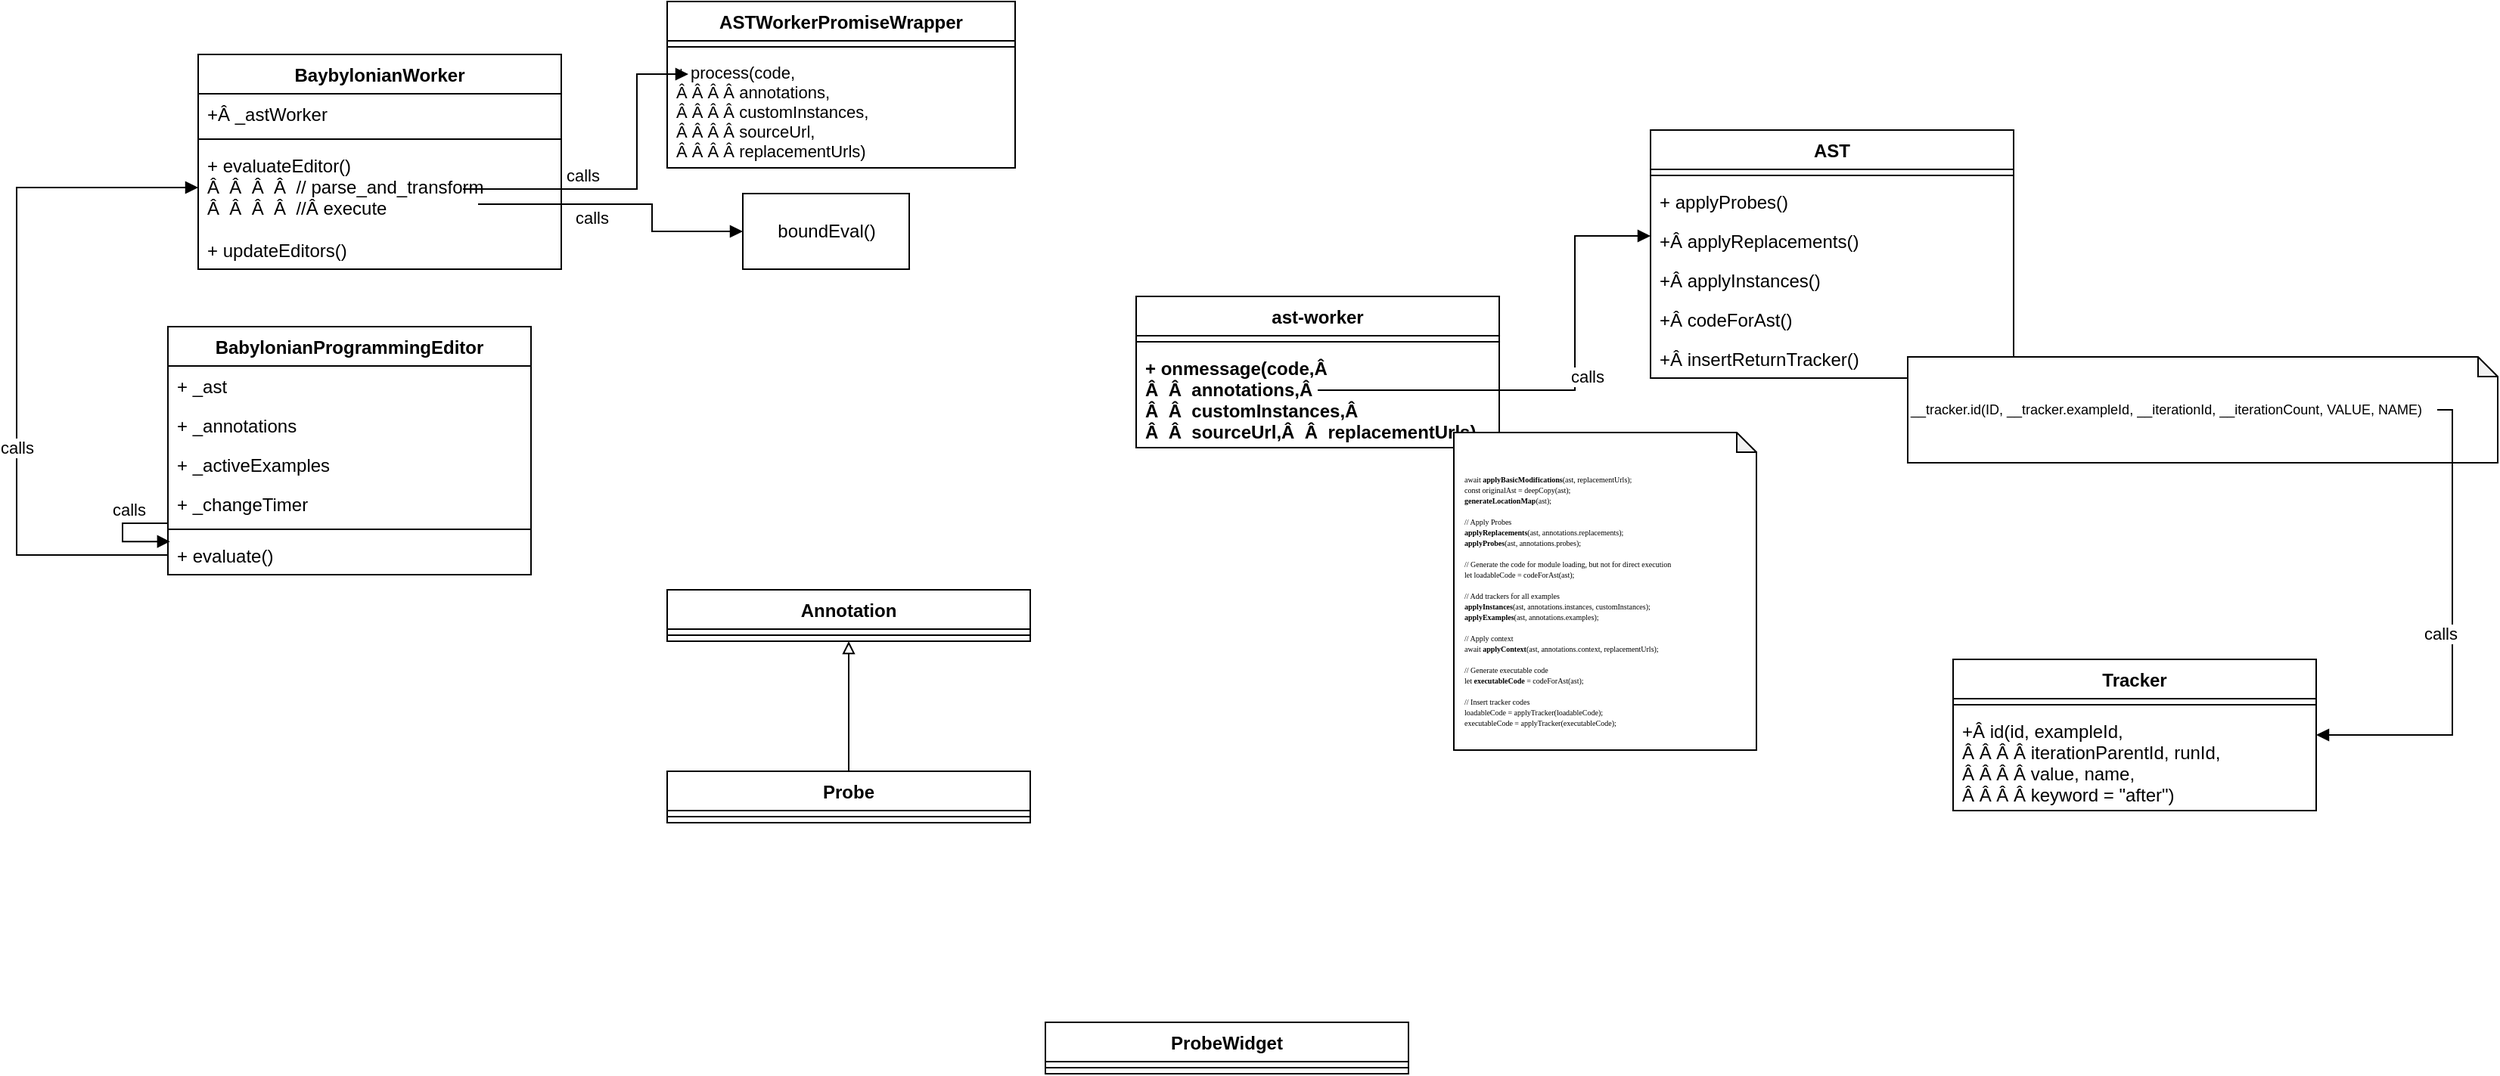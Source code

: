 <mxfile version="15.8.2" type="github">
  <diagram name="Page-1" id="97a40813-6b03-0c74-37c1-0168de264b11">
    <mxGraphModel dx="1117" dy="695" grid="1" gridSize="10" guides="1" tooltips="1" connect="1" arrows="1" fold="1" page="1" pageScale="1" pageWidth="1654" pageHeight="1169" background="#ffffff" math="0" shadow="0">
      <root>
        <mxCell id="0" />
        <mxCell id="1" parent="0" />
        <mxCell id="iHkALPmoCXANNeq6opZh-9" value="BabylonianProgrammingEditor" style="swimlane;fontStyle=1;align=center;verticalAlign=top;childLayout=stackLayout;horizontal=1;startSize=26;horizontalStack=0;resizeParent=1;resizeParentMax=0;resizeLast=0;collapsible=1;marginBottom=0;" vertex="1" parent="1">
          <mxGeometry x="220" y="240" width="240" height="164" as="geometry" />
        </mxCell>
        <mxCell id="iHkALPmoCXANNeq6opZh-10" value="+ _ast" style="text;strokeColor=none;fillColor=none;align=left;verticalAlign=top;spacingLeft=4;spacingRight=4;overflow=hidden;rotatable=0;points=[[0,0.5],[1,0.5]];portConstraint=eastwest;" vertex="1" parent="iHkALPmoCXANNeq6opZh-9">
          <mxGeometry y="26" width="240" height="26" as="geometry" />
        </mxCell>
        <mxCell id="iHkALPmoCXANNeq6opZh-14" value="+ _annotations" style="text;strokeColor=none;fillColor=none;align=left;verticalAlign=top;spacingLeft=4;spacingRight=4;overflow=hidden;rotatable=0;points=[[0,0.5],[1,0.5]];portConstraint=eastwest;" vertex="1" parent="iHkALPmoCXANNeq6opZh-9">
          <mxGeometry y="52" width="240" height="26" as="geometry" />
        </mxCell>
        <mxCell id="iHkALPmoCXANNeq6opZh-22" value="+ _activeExamples" style="text;strokeColor=none;fillColor=none;align=left;verticalAlign=top;spacingLeft=4;spacingRight=4;overflow=hidden;rotatable=0;points=[[0,0.5],[1,0.5]];portConstraint=eastwest;" vertex="1" parent="iHkALPmoCXANNeq6opZh-9">
          <mxGeometry y="78" width="240" height="26" as="geometry" />
        </mxCell>
        <mxCell id="iHkALPmoCXANNeq6opZh-13" value="+ _changeTimer" style="text;strokeColor=none;fillColor=none;align=left;verticalAlign=top;spacingLeft=4;spacingRight=4;overflow=hidden;rotatable=0;points=[[0,0.5],[1,0.5]];portConstraint=eastwest;" vertex="1" parent="iHkALPmoCXANNeq6opZh-9">
          <mxGeometry y="104" width="240" height="26" as="geometry" />
        </mxCell>
        <mxCell id="iHkALPmoCXANNeq6opZh-11" value="" style="line;strokeWidth=1;fillColor=none;align=left;verticalAlign=middle;spacingTop=-1;spacingLeft=3;spacingRight=3;rotatable=0;labelPosition=right;points=[];portConstraint=eastwest;" vertex="1" parent="iHkALPmoCXANNeq6opZh-9">
          <mxGeometry y="130" width="240" height="8" as="geometry" />
        </mxCell>
        <mxCell id="iHkALPmoCXANNeq6opZh-12" value="+ evaluate()" style="text;strokeColor=none;fillColor=none;align=left;verticalAlign=top;spacingLeft=4;spacingRight=4;overflow=hidden;rotatable=0;points=[[0,0.5],[1,0.5]];portConstraint=eastwest;" vertex="1" parent="iHkALPmoCXANNeq6opZh-9">
          <mxGeometry y="138" width="240" height="26" as="geometry" />
        </mxCell>
        <mxCell id="iHkALPmoCXANNeq6opZh-28" value="calls" style="html=1;verticalAlign=bottom;endArrow=block;rounded=0;edgeStyle=elbowEdgeStyle;entryX=0.006;entryY=0.157;entryDx=0;entryDy=0;entryPerimeter=0;" edge="1" parent="iHkALPmoCXANNeq6opZh-9" source="iHkALPmoCXANNeq6opZh-13" target="iHkALPmoCXANNeq6opZh-12">
          <mxGeometry x="-0.298" width="80" relative="1" as="geometry">
            <mxPoint x="170" y="220" as="sourcePoint" />
            <mxPoint x="330" y="140" as="targetPoint" />
            <Array as="points">
              <mxPoint x="-30" y="130" />
              <mxPoint x="280" y="151" />
              <mxPoint x="400" y="120" />
            </Array>
            <mxPoint as="offset" />
          </mxGeometry>
        </mxCell>
        <mxCell id="iHkALPmoCXANNeq6opZh-15" value="Probe" style="swimlane;fontStyle=1;align=center;verticalAlign=top;childLayout=stackLayout;horizontal=1;startSize=26;horizontalStack=0;resizeParent=1;resizeParentMax=0;resizeLast=0;collapsible=1;marginBottom=0;" vertex="1" parent="1">
          <mxGeometry x="550" y="534" width="240" height="34" as="geometry" />
        </mxCell>
        <mxCell id="iHkALPmoCXANNeq6opZh-19" value="" style="line;strokeWidth=1;fillColor=none;align=left;verticalAlign=middle;spacingTop=-1;spacingLeft=3;spacingRight=3;rotatable=0;labelPosition=right;points=[];portConstraint=eastwest;" vertex="1" parent="iHkALPmoCXANNeq6opZh-15">
          <mxGeometry y="26" width="240" height="8" as="geometry" />
        </mxCell>
        <mxCell id="iHkALPmoCXANNeq6opZh-20" value="ProbeWidget" style="swimlane;fontStyle=1;align=center;verticalAlign=top;childLayout=stackLayout;horizontal=1;startSize=26;horizontalStack=0;resizeParent=1;resizeParentMax=0;resizeLast=0;collapsible=1;marginBottom=0;" vertex="1" parent="1">
          <mxGeometry x="800" y="700" width="240" height="34" as="geometry" />
        </mxCell>
        <mxCell id="iHkALPmoCXANNeq6opZh-21" value="" style="line;strokeWidth=1;fillColor=none;align=left;verticalAlign=middle;spacingTop=-1;spacingLeft=3;spacingRight=3;rotatable=0;labelPosition=right;points=[];portConstraint=eastwest;" vertex="1" parent="iHkALPmoCXANNeq6opZh-20">
          <mxGeometry y="26" width="240" height="8" as="geometry" />
        </mxCell>
        <mxCell id="iHkALPmoCXANNeq6opZh-23" value="BaybylonianWorker" style="swimlane;fontStyle=1;align=center;verticalAlign=top;childLayout=stackLayout;horizontal=1;startSize=26;horizontalStack=0;resizeParent=1;resizeParentMax=0;resizeLast=0;collapsible=1;marginBottom=0;" vertex="1" parent="1">
          <mxGeometry x="240" y="60" width="240" height="142" as="geometry" />
        </mxCell>
        <mxCell id="iHkALPmoCXANNeq6opZh-36" value="+Â _astWorker" style="text;strokeColor=none;fillColor=none;align=left;verticalAlign=top;spacingLeft=4;spacingRight=4;overflow=hidden;rotatable=0;points=[[0,0.5],[1,0.5]];portConstraint=eastwest;" vertex="1" parent="iHkALPmoCXANNeq6opZh-23">
          <mxGeometry y="26" width="240" height="26" as="geometry" />
        </mxCell>
        <mxCell id="iHkALPmoCXANNeq6opZh-24" value="" style="line;strokeWidth=1;fillColor=none;align=left;verticalAlign=middle;spacingTop=-1;spacingLeft=3;spacingRight=3;rotatable=0;labelPosition=right;points=[];portConstraint=eastwest;" vertex="1" parent="iHkALPmoCXANNeq6opZh-23">
          <mxGeometry y="52" width="240" height="8" as="geometry" />
        </mxCell>
        <mxCell id="iHkALPmoCXANNeq6opZh-25" value="+ evaluateEditor()&#xa;Â  Â  Â  Â  // parse_and_transform&#xa;Â  Â  Â  Â  //Â execute" style="text;strokeColor=none;fillColor=none;align=left;verticalAlign=top;spacingLeft=4;spacingRight=4;overflow=hidden;rotatable=0;points=[[0,0.5],[1,0.5]];portConstraint=eastwest;" vertex="1" parent="iHkALPmoCXANNeq6opZh-23">
          <mxGeometry y="60" width="240" height="56" as="geometry" />
        </mxCell>
        <mxCell id="iHkALPmoCXANNeq6opZh-34" value="+ updateEditors()" style="text;strokeColor=none;fillColor=none;align=left;verticalAlign=top;spacingLeft=4;spacingRight=4;overflow=hidden;rotatable=0;points=[[0,0.5],[1,0.5]];portConstraint=eastwest;" vertex="1" parent="iHkALPmoCXANNeq6opZh-23">
          <mxGeometry y="116" width="240" height="26" as="geometry" />
        </mxCell>
        <mxCell id="iHkALPmoCXANNeq6opZh-29" value="calls" style="html=1;verticalAlign=bottom;endArrow=block;rounded=0;edgeStyle=elbowEdgeStyle;exitX=0;exitY=0.5;exitDx=0;exitDy=0;" edge="1" parent="1" source="iHkALPmoCXANNeq6opZh-12" target="iHkALPmoCXANNeq6opZh-25">
          <mxGeometry x="-0.298" width="80" relative="1" as="geometry">
            <mxPoint x="230" y="380" as="sourcePoint" />
            <mxPoint x="230" y="401" as="targetPoint" />
            <Array as="points">
              <mxPoint x="120" y="260" />
              <mxPoint x="510" y="401" />
              <mxPoint x="630" y="370" />
            </Array>
            <mxPoint as="offset" />
          </mxGeometry>
        </mxCell>
        <mxCell id="iHkALPmoCXANNeq6opZh-31" value="Annotation" style="swimlane;fontStyle=1;align=center;verticalAlign=top;childLayout=stackLayout;horizontal=1;startSize=26;horizontalStack=0;resizeParent=1;resizeParentMax=0;resizeLast=0;collapsible=1;marginBottom=0;" vertex="1" parent="1">
          <mxGeometry x="550" y="414" width="240" height="34" as="geometry" />
        </mxCell>
        <mxCell id="iHkALPmoCXANNeq6opZh-32" value="" style="line;strokeWidth=1;fillColor=none;align=left;verticalAlign=middle;spacingTop=-1;spacingLeft=3;spacingRight=3;rotatable=0;labelPosition=right;points=[];portConstraint=eastwest;" vertex="1" parent="iHkALPmoCXANNeq6opZh-31">
          <mxGeometry y="26" width="240" height="8" as="geometry" />
        </mxCell>
        <mxCell id="iHkALPmoCXANNeq6opZh-33" style="edgeStyle=orthogonalEdgeStyle;rounded=0;orthogonalLoop=1;jettySize=auto;html=1;endArrow=block;endFill=0;" edge="1" parent="1" source="iHkALPmoCXANNeq6opZh-15" target="iHkALPmoCXANNeq6opZh-31">
          <mxGeometry relative="1" as="geometry">
            <mxPoint x="271.36" y="484" as="targetPoint" />
            <mxPoint x="390" y="374" as="sourcePoint" />
          </mxGeometry>
        </mxCell>
        <mxCell id="iHkALPmoCXANNeq6opZh-35" value="boundEval()" style="html=1;" vertex="1" parent="1">
          <mxGeometry x="600" y="152" width="110" height="50" as="geometry" />
        </mxCell>
        <mxCell id="iHkALPmoCXANNeq6opZh-37" value="ASTWorkerPromiseWrapper" style="swimlane;fontStyle=1;align=center;verticalAlign=top;childLayout=stackLayout;horizontal=1;startSize=26;horizontalStack=0;resizeParent=1;resizeParentMax=0;resizeLast=0;collapsible=1;marginBottom=0;" vertex="1" parent="1">
          <mxGeometry x="550" y="25" width="230" height="110" as="geometry" />
        </mxCell>
        <mxCell id="iHkALPmoCXANNeq6opZh-38" value="" style="line;strokeWidth=1;fillColor=none;align=left;verticalAlign=middle;spacingTop=-1;spacingLeft=3;spacingRight=3;rotatable=0;labelPosition=right;points=[];portConstraint=eastwest;" vertex="1" parent="iHkALPmoCXANNeq6opZh-37">
          <mxGeometry y="26" width="230" height="8" as="geometry" />
        </mxCell>
        <mxCell id="iHkALPmoCXANNeq6opZh-39" value="+ process(code, &#xa;Â Â Â Â annotations, &#xa;Â Â Â Â customInstances, &#xa;Â Â Â Â sourceUrl, &#xa;Â Â Â Â replacementUrls)" style="text;strokeColor=none;fillColor=none;align=left;verticalAlign=top;spacingLeft=4;spacingRight=4;overflow=hidden;rotatable=0;points=[[0,0.5],[1,0.5]];portConstraint=eastwest;fontSize=11;fontStyle=0" vertex="1" parent="iHkALPmoCXANNeq6opZh-37">
          <mxGeometry y="34" width="230" height="76" as="geometry" />
        </mxCell>
        <mxCell id="iHkALPmoCXANNeq6opZh-41" value="calls" style="html=1;verticalAlign=bottom;endArrow=block;rounded=0;edgeStyle=elbowEdgeStyle;" edge="1" parent="1">
          <mxGeometry x="-0.298" width="80" relative="1" as="geometry">
            <mxPoint x="415" y="149" as="sourcePoint" />
            <mxPoint x="564" y="73" as="targetPoint" />
            <Array as="points">
              <mxPoint x="530" y="120" />
              <mxPoint x="520" y="411" />
              <mxPoint x="640" y="380" />
            </Array>
            <mxPoint as="offset" />
          </mxGeometry>
        </mxCell>
        <mxCell id="iHkALPmoCXANNeq6opZh-42" value="calls" style="html=1;verticalAlign=bottom;endArrow=block;rounded=0;edgeStyle=elbowEdgeStyle;entryX=0;entryY=0.5;entryDx=0;entryDy=0;" edge="1" parent="1" target="iHkALPmoCXANNeq6opZh-35">
          <mxGeometry x="-0.223" y="-18" width="80" relative="1" as="geometry">
            <mxPoint x="425" y="159" as="sourcePoint" />
            <mxPoint x="560" y="82" as="targetPoint" />
            <Array as="points">
              <mxPoint x="540" y="130" />
              <mxPoint x="530" y="421" />
              <mxPoint x="650" y="390" />
            </Array>
            <mxPoint as="offset" />
          </mxGeometry>
        </mxCell>
        <mxCell id="iHkALPmoCXANNeq6opZh-44" value="ast-worker" style="swimlane;fontStyle=1;align=center;verticalAlign=top;childLayout=stackLayout;horizontal=1;startSize=26;horizontalStack=0;resizeParent=1;resizeParentMax=0;resizeLast=0;collapsible=1;marginBottom=0;" vertex="1" parent="1">
          <mxGeometry x="860" y="220" width="240" height="100" as="geometry">
            <mxRectangle x="770" y="250" width="90" height="26" as="alternateBounds" />
          </mxGeometry>
        </mxCell>
        <mxCell id="iHkALPmoCXANNeq6opZh-45" value="" style="line;strokeWidth=1;fillColor=none;align=left;verticalAlign=middle;spacingTop=-1;spacingLeft=3;spacingRight=3;rotatable=0;labelPosition=right;points=[];portConstraint=eastwest;" vertex="1" parent="iHkALPmoCXANNeq6opZh-44">
          <mxGeometry y="26" width="240" height="8" as="geometry" />
        </mxCell>
        <mxCell id="iHkALPmoCXANNeq6opZh-46" value="+ onmessage(code,Â &#xa;Â  Â  annotations,Â &#xa;Â  Â  customInstances,Â &#xa;Â  Â  sourceUrl,Â  Â  replacementUrls)" style="text;strokeColor=none;fillColor=none;align=left;verticalAlign=top;spacingLeft=4;spacingRight=4;overflow=hidden;rotatable=0;points=[[0,0.5],[1,0.5]];portConstraint=eastwest;fontStyle=1" vertex="1" parent="iHkALPmoCXANNeq6opZh-44">
          <mxGeometry y="34" width="240" height="66" as="geometry" />
        </mxCell>
        <mxCell id="iHkALPmoCXANNeq6opZh-47" value="AST" style="swimlane;fontStyle=1;align=center;verticalAlign=top;childLayout=stackLayout;horizontal=1;startSize=26;horizontalStack=0;resizeParent=1;resizeParentMax=0;resizeLast=0;collapsible=1;marginBottom=0;" vertex="1" parent="1">
          <mxGeometry x="1200" y="110" width="240" height="164" as="geometry">
            <mxRectangle x="770" y="250" width="90" height="26" as="alternateBounds" />
          </mxGeometry>
        </mxCell>
        <mxCell id="iHkALPmoCXANNeq6opZh-48" value="" style="line;strokeWidth=1;fillColor=none;align=left;verticalAlign=middle;spacingTop=-1;spacingLeft=3;spacingRight=3;rotatable=0;labelPosition=right;points=[];portConstraint=eastwest;" vertex="1" parent="iHkALPmoCXANNeq6opZh-47">
          <mxGeometry y="26" width="240" height="8" as="geometry" />
        </mxCell>
        <mxCell id="iHkALPmoCXANNeq6opZh-51" value="+ applyProbes()" style="text;strokeColor=none;fillColor=none;align=left;verticalAlign=top;spacingLeft=4;spacingRight=4;overflow=hidden;rotatable=0;points=[[0,0.5],[1,0.5]];portConstraint=eastwest;" vertex="1" parent="iHkALPmoCXANNeq6opZh-47">
          <mxGeometry y="34" width="240" height="26" as="geometry" />
        </mxCell>
        <mxCell id="iHkALPmoCXANNeq6opZh-52" value="+Â applyReplacements()" style="text;strokeColor=none;fillColor=none;align=left;verticalAlign=top;spacingLeft=4;spacingRight=4;overflow=hidden;rotatable=0;points=[[0,0.5],[1,0.5]];portConstraint=eastwest;" vertex="1" parent="iHkALPmoCXANNeq6opZh-47">
          <mxGeometry y="60" width="240" height="26" as="geometry" />
        </mxCell>
        <mxCell id="iHkALPmoCXANNeq6opZh-53" value="+Â applyInstances()" style="text;strokeColor=none;fillColor=none;align=left;verticalAlign=top;spacingLeft=4;spacingRight=4;overflow=hidden;rotatable=0;points=[[0,0.5],[1,0.5]];portConstraint=eastwest;" vertex="1" parent="iHkALPmoCXANNeq6opZh-47">
          <mxGeometry y="86" width="240" height="26" as="geometry" />
        </mxCell>
        <mxCell id="iHkALPmoCXANNeq6opZh-54" value="+Â codeForAst()" style="text;strokeColor=none;fillColor=none;align=left;verticalAlign=top;spacingLeft=4;spacingRight=4;overflow=hidden;rotatable=0;points=[[0,0.5],[1,0.5]];portConstraint=eastwest;" vertex="1" parent="iHkALPmoCXANNeq6opZh-47">
          <mxGeometry y="112" width="240" height="26" as="geometry" />
        </mxCell>
        <mxCell id="iHkALPmoCXANNeq6opZh-61" value="+Â insertReturnTracker()" style="text;strokeColor=none;fillColor=none;align=left;verticalAlign=top;spacingLeft=4;spacingRight=4;overflow=hidden;rotatable=0;points=[[0,0.5],[1,0.5]];portConstraint=eastwest;" vertex="1" parent="iHkALPmoCXANNeq6opZh-47">
          <mxGeometry y="138" width="240" height="26" as="geometry" />
        </mxCell>
        <mxCell id="iHkALPmoCXANNeq6opZh-50" value="&lt;div style=&quot;font-size: 5px&quot;&gt;&lt;br&gt;&lt;/div&gt;&lt;div style=&quot;font-size: 5px&quot;&gt;&lt;font face=&quot;Lucida Console&quot; style=&quot;font-size: 5px&quot;&gt;&amp;nbsp; &amp;nbsp;&amp;nbsp;&lt;/font&gt;&lt;/div&gt;&lt;div style=&quot;font-size: 5px&quot;&gt;&lt;span style=&quot;font-family: &amp;#34;lucida console&amp;#34;&quot;&gt;&amp;nbsp; &amp;nbsp; await &lt;b&gt;applyBasicModifications&lt;/b&gt;(ast, replacementUrls);&lt;/span&gt;&lt;br&gt;&lt;/div&gt;&lt;div style=&quot;font-size: 5px&quot;&gt;&lt;font face=&quot;Lucida Console&quot; style=&quot;font-size: 5px&quot;&gt;&amp;nbsp; &amp;nbsp; const originalAst = deepCopy(ast);&lt;/font&gt;&lt;/div&gt;&lt;div style=&quot;font-size: 5px&quot;&gt;&lt;font face=&quot;Lucida Console&quot; style=&quot;font-size: 5px&quot;&gt;&amp;nbsp; &amp;nbsp; &lt;b&gt;generateLocationMap&lt;/b&gt;(ast);&lt;/font&gt;&lt;/div&gt;&lt;div style=&quot;font-size: 5px&quot;&gt;&lt;font face=&quot;Lucida Console&quot; style=&quot;font-size: 5px&quot;&gt;&lt;br style=&quot;font-size: 5px&quot;&gt;&lt;/font&gt;&lt;/div&gt;&lt;div style=&quot;font-size: 5px&quot;&gt;&lt;font face=&quot;Lucida Console&quot; style=&quot;font-size: 5px&quot;&gt;&amp;nbsp; &amp;nbsp; // Apply Probes&lt;/font&gt;&lt;/div&gt;&lt;div style=&quot;font-size: 5px&quot;&gt;&lt;font face=&quot;Lucida Console&quot; style=&quot;font-size: 5px&quot;&gt;&amp;nbsp; &amp;nbsp; &lt;b&gt;applyReplacements&lt;/b&gt;(ast, annotations.replacements);&lt;/font&gt;&lt;/div&gt;&lt;div style=&quot;font-size: 5px&quot;&gt;&lt;font face=&quot;Lucida Console&quot; style=&quot;font-size: 5px&quot;&gt;&amp;nbsp; &amp;nbsp; &lt;b&gt;applyProbes&lt;/b&gt;(ast, annotations.probes);&lt;/font&gt;&lt;/div&gt;&lt;div style=&quot;font-size: 5px&quot;&gt;&lt;font face=&quot;Lucida Console&quot; style=&quot;font-size: 5px&quot;&gt;&amp;nbsp; &amp;nbsp;&amp;nbsp;&lt;/font&gt;&lt;/div&gt;&lt;div style=&quot;font-size: 5px&quot;&gt;&lt;font face=&quot;Lucida Console&quot; style=&quot;font-size: 5px&quot;&gt;&amp;nbsp; &amp;nbsp; // Generate the code for module loading, but not for direct execution&lt;/font&gt;&lt;/div&gt;&lt;div style=&quot;font-size: 5px&quot;&gt;&lt;font face=&quot;Lucida Console&quot; style=&quot;font-size: 5px&quot;&gt;&amp;nbsp; &amp;nbsp; let loadableCode = codeForAst(ast);&lt;/font&gt;&lt;/div&gt;&lt;div style=&quot;font-size: 5px&quot;&gt;&lt;font face=&quot;Lucida Console&quot; style=&quot;font-size: 5px&quot;&gt;&amp;nbsp; &amp;nbsp;&amp;nbsp;&lt;/font&gt;&lt;/div&gt;&lt;div style=&quot;font-size: 5px&quot;&gt;&lt;font face=&quot;Lucida Console&quot; style=&quot;font-size: 5px&quot;&gt;&amp;nbsp; &amp;nbsp; // Add trackers for all examples&lt;/font&gt;&lt;/div&gt;&lt;div style=&quot;font-size: 5px&quot;&gt;&lt;font face=&quot;Lucida Console&quot; style=&quot;font-size: 5px&quot;&gt;&amp;nbsp; &amp;nbsp; &lt;b&gt;applyInstances&lt;/b&gt;(ast, annotations.instances, customInstances);&lt;/font&gt;&lt;/div&gt;&lt;div style=&quot;font-size: 5px&quot;&gt;&lt;font face=&quot;Lucida Console&quot; style=&quot;font-size: 5px&quot;&gt;&amp;nbsp; &amp;nbsp; &lt;b&gt;applyExamples&lt;/b&gt;(ast, annotations.examples);&lt;/font&gt;&lt;/div&gt;&lt;div style=&quot;font-size: 5px&quot;&gt;&lt;font face=&quot;Lucida Console&quot; style=&quot;font-size: 5px&quot;&gt;&amp;nbsp; &amp;nbsp;&amp;nbsp;&lt;/font&gt;&lt;/div&gt;&lt;div style=&quot;font-size: 5px&quot;&gt;&lt;font face=&quot;Lucida Console&quot; style=&quot;font-size: 5px&quot;&gt;&amp;nbsp; &amp;nbsp; // Apply context&lt;/font&gt;&lt;/div&gt;&lt;div style=&quot;font-size: 5px&quot;&gt;&lt;font face=&quot;Lucida Console&quot; style=&quot;font-size: 5px&quot;&gt;&amp;nbsp; &amp;nbsp; await &lt;b&gt;applyContext&lt;/b&gt;(ast, annotations.context, replacementUrls);&lt;/font&gt;&lt;/div&gt;&lt;div style=&quot;font-size: 5px&quot;&gt;&lt;font face=&quot;Lucida Console&quot; style=&quot;font-size: 5px&quot;&gt;&lt;br style=&quot;font-size: 5px&quot;&gt;&lt;/font&gt;&lt;/div&gt;&lt;div style=&quot;font-size: 5px&quot;&gt;&lt;font face=&quot;Lucida Console&quot; style=&quot;font-size: 5px&quot;&gt;&amp;nbsp; &amp;nbsp; // Generate executable code&lt;/font&gt;&lt;/div&gt;&lt;div style=&quot;font-size: 5px&quot;&gt;&lt;font face=&quot;Lucida Console&quot; style=&quot;font-size: 5px&quot;&gt;&amp;nbsp; &amp;nbsp; let &lt;b&gt;executableCode &lt;/b&gt;= codeForAst(ast);&lt;/font&gt;&lt;/div&gt;&lt;div style=&quot;font-size: 5px&quot;&gt;&lt;font face=&quot;Lucida Console&quot; style=&quot;font-size: 5px&quot;&gt;&amp;nbsp; &amp;nbsp;&amp;nbsp;&lt;/font&gt;&lt;/div&gt;&lt;div style=&quot;font-size: 5px&quot;&gt;&lt;font face=&quot;Lucida Console&quot; style=&quot;font-size: 5px&quot;&gt;&amp;nbsp; &amp;nbsp; // Insert tracker codes&lt;/font&gt;&lt;/div&gt;&lt;div style=&quot;font-size: 5px&quot;&gt;&lt;font face=&quot;Lucida Console&quot; style=&quot;font-size: 5px&quot;&gt;&amp;nbsp; &amp;nbsp; loadableCode = applyTracker(loadableCode);&lt;/font&gt;&lt;/div&gt;&lt;div style=&quot;font-size: 5px&quot;&gt;&lt;font face=&quot;Lucida Console&quot; style=&quot;font-size: 5px&quot;&gt;&amp;nbsp; &amp;nbsp; executableCode = applyTracker(executableCode);&lt;/font&gt;&lt;/div&gt;" style="shape=note;whiteSpace=wrap;html=1;backgroundOutline=1;darkOpacity=0.05;fontSize=5;align=left;size=13;" vertex="1" parent="1">
          <mxGeometry x="1070" y="310" width="200" height="210" as="geometry" />
        </mxCell>
        <mxCell id="iHkALPmoCXANNeq6opZh-55" value="calls" style="html=1;verticalAlign=bottom;endArrow=block;rounded=0;edgeStyle=elbowEdgeStyle;" edge="1" parent="1" target="iHkALPmoCXANNeq6opZh-47">
          <mxGeometry x="0.056" y="-8" width="80" relative="1" as="geometry">
            <mxPoint x="980" y="282" as="sourcePoint" />
            <mxPoint x="1225" y="280" as="targetPoint" />
            <Array as="points">
              <mxPoint x="1150" y="180" />
              <mxPoint x="1155" y="524" />
              <mxPoint x="1275" y="493" />
            </Array>
            <mxPoint as="offset" />
          </mxGeometry>
        </mxCell>
        <mxCell id="iHkALPmoCXANNeq6opZh-58" value="Tracker" style="swimlane;fontStyle=1;align=center;verticalAlign=top;childLayout=stackLayout;horizontal=1;startSize=26;horizontalStack=0;resizeParent=1;resizeParentMax=0;resizeLast=0;collapsible=1;marginBottom=0;" vertex="1" parent="1">
          <mxGeometry x="1400" y="460" width="240" height="100" as="geometry" />
        </mxCell>
        <mxCell id="iHkALPmoCXANNeq6opZh-59" value="" style="line;strokeWidth=1;fillColor=none;align=left;verticalAlign=middle;spacingTop=-1;spacingLeft=3;spacingRight=3;rotatable=0;labelPosition=right;points=[];portConstraint=eastwest;" vertex="1" parent="iHkALPmoCXANNeq6opZh-58">
          <mxGeometry y="26" width="240" height="8" as="geometry" />
        </mxCell>
        <mxCell id="iHkALPmoCXANNeq6opZh-60" value="+Â id(id, exampleId, &#xa;Â Â Â Â iterationParentId, runId,&#xa;Â Â Â Â value, name, &#xa;Â Â Â Â keyword = &quot;after&quot;)" style="text;strokeColor=none;fillColor=none;align=left;verticalAlign=top;spacingLeft=4;spacingRight=4;overflow=hidden;rotatable=0;points=[[0,0.5],[1,0.5]];portConstraint=eastwest;" vertex="1" parent="iHkALPmoCXANNeq6opZh-58">
          <mxGeometry y="34" width="240" height="66" as="geometry" />
        </mxCell>
        <mxCell id="iHkALPmoCXANNeq6opZh-62" value="&lt;div&gt;&lt;font style=&quot;font-size: 9px&quot;&gt;__tracker.id(ID, __tracker.exampleId, __iterationId, __iterationCount, VALUE, NAME)&lt;/font&gt;&lt;br&gt;&lt;/div&gt;" style="shape=note;whiteSpace=wrap;html=1;backgroundOutline=1;darkOpacity=0.05;fontSize=5;align=left;size=13;" vertex="1" parent="1">
          <mxGeometry x="1370" y="260" width="390" height="70" as="geometry" />
        </mxCell>
        <mxCell id="iHkALPmoCXANNeq6opZh-63" value="calls" style="html=1;verticalAlign=bottom;endArrow=block;rounded=0;edgeStyle=elbowEdgeStyle;" edge="1" parent="1" target="iHkALPmoCXANNeq6opZh-58">
          <mxGeometry x="0.056" y="-8" width="80" relative="1" as="geometry">
            <mxPoint x="1720" y="295" as="sourcePoint" />
            <mxPoint x="1210" y="190" as="targetPoint" />
            <Array as="points">
              <mxPoint x="1730" y="400" />
              <mxPoint x="1165" y="534" />
              <mxPoint x="1285" y="503" />
            </Array>
            <mxPoint as="offset" />
          </mxGeometry>
        </mxCell>
      </root>
    </mxGraphModel>
  </diagram>
</mxfile>
